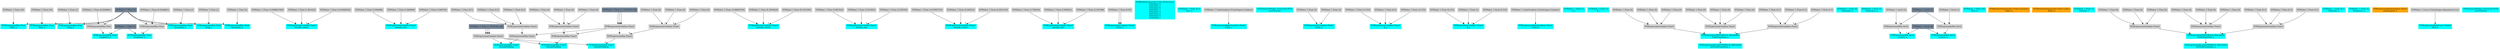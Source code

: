 digraph G {
node0 [shape="box" color="cyan" style="filled" label="VFXExpressionMax Float
Rate_a"]
node1 [shape="box" color="lightgray" style="filled" label="VFXValue`1 Float (16)"]
node2 [shape="box" color="lightslategray" style="filled" label="VFXValue`1 Float (0)"]
node3 [shape="box" color="cyan" style="filled" label="VFXExpressionMax Float
Rate_a"]
node4 [shape="box" color="lightgray" style="filled" label="VFXValue`1 Float (10)"]
node5 [shape="box" color="cyan" style="filled" label="VFXExpressionCombine Float3
bounds_center"]
node6 [shape="box" color="lightgray" style="filled" label="VFXValue`1 Float (-0.008661509)"]
node7 [shape="box" color="lightgray" style="filled" label="VFXValue`1 Float (1.401422)"]
node8 [shape="box" color="lightgray" style="filled" label="VFXValue`1 Float (-0.01848245)"]
node9 [shape="box" color="cyan" style="filled" label="VFXExpressionCombine Float3
bounds_size"]
node10 [shape="box" color="lightgray" style="filled" label="VFXValue`1 Float (3.004998)"]
node11 [shape="box" color="lightgray" style="filled" label="VFXValue`1 Float (3.960069)"]
node12 [shape="box" color="lightgray" style="filled" label="VFXValue`1 Float (3.060745)"]
node13 [shape="box" color="cyan" style="filled" label="VFXExpressionMin Float3
boundsPadding"]
node14 [shape="box" color="lightgray" style="filled" label="VFXExpressionMax Float3"]
node15 [shape="box" color="lightgray" style="filled" label="VFXExpressionCombine Float3"]
node16 [shape="box" color="lightgray" style="filled" label="VFXValue`1 Float (0.5)"]
node17 [shape="box" color="lightgray" style="filled" label="VFXValue`1 Float (0.5)"]
node18 [shape="box" color="lightgray" style="filled" label="VFXValue`1 Float (0.5)"]
node19 [shape="box" color="lightgray" style="filled" label="VFXExpressionCombine Float3"]
node20 [shape="box" color="lightslategray" style="filled" label="VFXValue`1 Float (-1.701412E+38)"]
node21 [shape="box" color="lightgray" style="filled" label="VFXExpressionCombine Float3"]
node22 [shape="box" color="lightslategray" style="filled" label="VFXValue`1 Float (1.701412E+38)"]
node23 [shape="box" color="cyan" style="filled" label="VFXExpressionCombine Float3
bounds_center"]
node24 [shape="box" color="lightgray" style="filled" label="VFXValue`1 Float (-0.08967018)"]
node25 [shape="box" color="lightgray" style="filled" label="VFXValue`1 Float (0.3930029)"]
node26 [shape="box" color="lightgray" style="filled" label="VFXValue`1 Float (0.1912585)"]
node27 [shape="box" color="cyan" style="filled" label="VFXExpressionCombine Float3
bounds_size"]
node28 [shape="box" color="lightgray" style="filled" label="VFXValue`1 Float (3.687424)"]
node29 [shape="box" color="lightgray" style="filled" label="VFXValue`1 Float (3.051853)"]
node30 [shape="box" color="lightgray" style="filled" label="VFXValue`1 Float (2.478354)"]
node31 [shape="box" color="cyan" style="filled" label="VFXExpressionMin Float3
boundsPadding"]
node32 [shape="box" color="lightgray" style="filled" label="VFXExpressionMax Float3"]
node33 [shape="box" color="lightgray" style="filled" label="VFXExpressionCombine Float3"]
node34 [shape="box" color="lightgray" style="filled" label="VFXValue`1 Float (0)"]
node35 [shape="box" color="lightgray" style="filled" label="VFXValue`1 Float (0)"]
node36 [shape="box" color="lightgray" style="filled" label="VFXValue`1 Float (0)"]
node37 [shape="box" color="cyan" style="filled" label="VFXExpressionCombine Float3
bounds_center"]
node38 [shape="box" color="lightgray" style="filled" label="VFXValue`1 Float (-0.07987535)"]
node39 [shape="box" color="lightgray" style="filled" label="VFXValue`1 Float (0.369233)"]
node40 [shape="box" color="lightgray" style="filled" label="VFXValue`1 Float (0.2012136)"]
node41 [shape="box" color="cyan" style="filled" label="VFXExpressionCombine Float3
bounds_size"]
node42 [shape="box" color="lightgray" style="filled" label="VFXValue`1 Float (3.709438)"]
node43 [shape="box" color="lightgray" style="filled" label="VFXValue`1 Float (3.099251)"]
node44 [shape="box" color="lightgray" style="filled" label="VFXValue`1 Float (2.547388)"]
node45 [shape="box" color="cyan" style="filled" label="VFXExpressionMin Float3
boundsPadding"]
node46 [shape="box" color="lightgray" style="filled" label="VFXExpressionMax Float3"]
node47 [shape="box" color="lightgray" style="filled" label="VFXExpressionCombine Float3"]
node48 [shape="box" color="lightgray" style="filled" label="VFXValue`1 Float (0)"]
node49 [shape="box" color="lightgray" style="filled" label="VFXValue`1 Float (0)"]
node50 [shape="box" color="lightgray" style="filled" label="VFXValue`1 Float (0)"]
node51 [shape="box" color="cyan" style="filled" label="VFXExpressionCombine Float2
Scale_a"]
node52 [shape="box" color="lightgray" style="filled" label="VFXValue`1 Float (0.95)"]
node53 [shape="box" color="cyan" style="filled" label="VFXBuiltInExpression Float (DeltaTime)
deltaTime_b
deltaTime_a
deltaTime_b
deltaTime_c
deltaTime_d
deltaTime_a
deltaTime_b
deltaTime_c"]
node54 [shape="box" color="cyan" style="filled" label="VFXValue`1 Float (0.5)
Size_b"]
node55 [shape="box" color="cyan" style="filled" label="VFXExpressionBakeGradient Float2
Color_c"]
node56 [shape="box" color="lightgray" style="filled" label="VFXValue`1 ColorGradient (UnityEngine.Gradient)"]
node57 [shape="box" color="cyan" style="filled" label="VFXTexture2DValue Texture2D (970)
mainTexture"]
node58 [shape="box" color="cyan" style="filled" label="VFXExpressionCombine Float2
Scale_a"]
node59 [shape="box" color="lightgray" style="filled" label="VFXValue`1 Float (2)"]
node60 [shape="box" color="lightgray" style="filled" label="VFXValue`1 Float (2)"]
node61 [shape="box" color="cyan" style="filled" label="VFXExpressionCombine Float3
A_a"]
node62 [shape="box" color="lightgray" style="filled" label="VFXValue`1 Float (-0.333)"]
node63 [shape="box" color="lightgray" style="filled" label="VFXValue`1 Float (0.2)"]
node64 [shape="box" color="lightgray" style="filled" label="VFXValue`1 Float (-0.333)"]
node65 [shape="box" color="cyan" style="filled" label="VFXExpressionCombine Float3
B_a"]
node66 [shape="box" color="lightgray" style="filled" label="VFXValue`1 Float (0.333)"]
node67 [shape="box" color="lightgray" style="filled" label="VFXValue`1 Float (1)"]
node68 [shape="box" color="lightgray" style="filled" label="VFXValue`1 Float (0.333)"]
node69 [shape="box" color="cyan" style="filled" label="VFXExpressionBakeGradient Float2
Color_b"]
node70 [shape="box" color="lightgray" style="filled" label="VFXValue`1 ColorGradient (UnityEngine.Gradient)"]
node71 [shape="box" color="cyan" style="filled" label="VFXValue`1 Float (1)
A_c"]
node72 [shape="box" color="cyan" style="filled" label="VFXValue`1 Float (3)
B_c"]
node73 [shape="box" color="cyan" style="filled" label="VFXExpressionInverseTRSMatrix Matrix4x4
InvFieldTransform_a"]
node74 [shape="box" color="cyan" style="filled" label="VFXExpressionTRSToMatrix Matrix4x4
FieldTransform_a"]
node75 [shape="box" color="lightgray" style="filled" label="VFXExpressionCombine Float3"]
node76 [shape="box" color="lightgray" style="filled" label="VFXValue`1 Float (0)"]
node77 [shape="box" color="lightgray" style="filled" label="VFXValue`1 Float (0)"]
node78 [shape="box" color="lightgray" style="filled" label="VFXValue`1 Float (0)"]
node79 [shape="box" color="lightgray" style="filled" label="VFXExpressionCombine Float3"]
node80 [shape="box" color="lightgray" style="filled" label="VFXValue`1 Float (0)"]
node81 [shape="box" color="lightgray" style="filled" label="VFXValue`1 Float (0)"]
node82 [shape="box" color="lightgray" style="filled" label="VFXValue`1 Float (0)"]
node83 [shape="box" color="lightgray" style="filled" label="VFXExpressionCombine Float3"]
node84 [shape="box" color="lightgray" style="filled" label="VFXValue`1 Float (0.3)"]
node85 [shape="box" color="lightgray" style="filled" label="VFXValue`1 Float (0.3)"]
node86 [shape="box" color="lightgray" style="filled" label="VFXValue`1 Float (0.3)"]
node87 [shape="box" color="cyan" style="filled" label="VFXValue`1 Float (5)
Intensity_a"]
node88 [shape="box" color="cyan" style="filled" label="VFXExpressionMax Float
Drag_a"]
node89 [shape="box" color="lightgray" style="filled" label="VFXValue`1 Float (1)"]
node90 [shape="box" color="cyan" style="filled" label="VFXValue`1 Float (1)
frequency_a"]
node91 [shape="box" color="cyan" style="filled" label="VFXExpressionMin Int32
octaves_a"]
node92 [shape="box" color="lightgray" style="filled" label="VFXExpressionMax Int32"]
node93 [shape="box" color="lightgray" style="filled" label="VFXValue`1 Int32 (3)"]
node94 [shape="box" color="lightslategray" style="filled" label="VFXValue`1 Int32 (1)"]
node95 [shape="box" color="lightslategray" style="filled" label="VFXValue`1 Int32 (8)"]
node96 [shape="box" color="cyan" style="filled" label="VFXExpressionMin Float
roughness_a"]
node97 [shape="box" color="lightgray" style="filled" label="VFXExpressionMax Float"]
node98 [shape="box" color="lightgray" style="filled" label="VFXValue`1 Float (0.8348661)"]
node99 [shape="box" color="lightslategray" style="filled" label="VFXValue`1 Float (1)"]
node100 [shape="box" color="cyan" style="filled" label="VFXExpressionMax Float
lacunarity_a"]
node101 [shape="box" color="lightgray" style="filled" label="VFXValue`1 Float (2)"]
node102 [shape="box" color="cyan" style="filled" label="VFXValue`1 Float (30)
Rate_b"]
node103 [shape="box" color="orange" style="filled" label="VFXAttributeExpression Float3 (position)
Value_a"]
node104 [shape="box" color="orange" style="filled" label="VFXAttributeExpression Float3 (color)
Value_b"]
node105 [shape="box" color="cyan" style="filled" label="VFXValue`1 Float (3)
Lifetime_c"]
node106 [shape="box" color="cyan" style="filled" label="VFXExpressionInverseTRSMatrix Matrix4x4
InvFieldTransform_a"]
node107 [shape="box" color="cyan" style="filled" label="VFXExpressionTRSToMatrix Matrix4x4
FieldTransform_a"]
node108 [shape="box" color="lightgray" style="filled" label="VFXExpressionCombine Float3"]
node109 [shape="box" color="lightgray" style="filled" label="VFXValue`1 Float (0)"]
node110 [shape="box" color="lightgray" style="filled" label="VFXValue`1 Float (0)"]
node111 [shape="box" color="lightgray" style="filled" label="VFXValue`1 Float (0)"]
node112 [shape="box" color="lightgray" style="filled" label="VFXExpressionCombine Float3"]
node113 [shape="box" color="lightgray" style="filled" label="VFXValue`1 Float (0)"]
node114 [shape="box" color="lightgray" style="filled" label="VFXValue`1 Float (0)"]
node115 [shape="box" color="lightgray" style="filled" label="VFXValue`1 Float (0)"]
node116 [shape="box" color="lightgray" style="filled" label="VFXExpressionCombine Float3"]
node117 [shape="box" color="lightgray" style="filled" label="VFXValue`1 Float (0.3)"]
node118 [shape="box" color="lightgray" style="filled" label="VFXValue`1 Float (0.3)"]
node119 [shape="box" color="lightgray" style="filled" label="VFXValue`1 Float (0.3)"]
node120 [shape="box" color="cyan" style="filled" label="VFXValue`1 Float (0.1)
Intensity_a"]
node121 [shape="box" color="cyan" style="filled" label="VFXExpressionMax Float
Drag_a"]
node122 [shape="box" color="lightgray" style="filled" label="VFXValue`1 Float (1)"]
node123 [shape="box" color="cyan" style="filled" label="VFXValue`1 Float (1)
frequency_a"]
node124 [shape="box" color="cyan" style="filled" label="VFXExpressionMin Int32
octaves_a"]
node125 [shape="box" color="lightgray" style="filled" label="VFXExpressionMax Int32"]
node126 [shape="box" color="lightgray" style="filled" label="VFXValue`1 Int32 (1)"]
node127 [shape="box" color="cyan" style="filled" label="VFXExpressionMin Float
roughness_a"]
node128 [shape="box" color="lightgray" style="filled" label="VFXExpressionMax Float"]
node129 [shape="box" color="lightgray" style="filled" label="VFXValue`1 Float (0.8348661)"]
node130 [shape="box" color="cyan" style="filled" label="VFXExpressionMax Float
lacunarity_a"]
node131 [shape="box" color="lightgray" style="filled" label="VFXValue`1 Float (2)"]
node132 [shape="box" color="orange" style="filled" label="VFXExpressionStripTangent Float3
stripTangent_a"]
node133 [shape="box" color="cyan" style="filled" label="VFXExpressionBakeCurve Float4
Size_b"]
node134 [shape="box" color="lightgray" style="filled" label="VFXValue`1 Curve (UnityEngine.AnimationCurve)"]
node135 [shape="box" color="cyan" style="filled" label="VFXTexture2DValue Texture2D (970)
mainTexture"]
node1 -> node0 [headlabel="0"]
node2 -> node0 [headlabel="1"]
node4 -> node3 [headlabel="0"]
node2 -> node3 [headlabel="1"]
node6 -> node5 [headlabel="0"]
node7 -> node5 [headlabel="1"]
node8 -> node5 [headlabel="2"]
node10 -> node9 [headlabel="0"]
node11 -> node9 [headlabel="1"]
node12 -> node9 [headlabel="2"]
node14 -> node13 [headlabel="0"]
node21 -> node13 [headlabel="1"]
node15 -> node14 [headlabel="0"]
node19 -> node14 [headlabel="1"]
node16 -> node15 [headlabel="0"]
node17 -> node15 [headlabel="1"]
node18 -> node15 [headlabel="2"]
node20 -> node19 [headlabel="0"]
node20 -> node19 [headlabel="1"]
node20 -> node19 [headlabel="2"]
node22 -> node21 [headlabel="0"]
node22 -> node21 [headlabel="1"]
node22 -> node21 [headlabel="2"]
node24 -> node23 [headlabel="0"]
node25 -> node23 [headlabel="1"]
node26 -> node23 [headlabel="2"]
node28 -> node27 [headlabel="0"]
node29 -> node27 [headlabel="1"]
node30 -> node27 [headlabel="2"]
node32 -> node31 [headlabel="0"]
node21 -> node31 [headlabel="1"]
node33 -> node32 [headlabel="0"]
node19 -> node32 [headlabel="1"]
node34 -> node33 [headlabel="0"]
node35 -> node33 [headlabel="1"]
node36 -> node33 [headlabel="2"]
node38 -> node37 [headlabel="0"]
node39 -> node37 [headlabel="1"]
node40 -> node37 [headlabel="2"]
node42 -> node41 [headlabel="0"]
node43 -> node41 [headlabel="1"]
node44 -> node41 [headlabel="2"]
node46 -> node45 [headlabel="0"]
node21 -> node45 [headlabel="1"]
node47 -> node46 [headlabel="0"]
node19 -> node46 [headlabel="1"]
node48 -> node47 [headlabel="0"]
node49 -> node47 [headlabel="1"]
node50 -> node47 [headlabel="2"]
node52 -> node51 [headlabel="0"]
node52 -> node51 [headlabel="1"]
node56 -> node55 
node59 -> node58 [headlabel="0"]
node60 -> node58 [headlabel="1"]
node62 -> node61 [headlabel="0"]
node63 -> node61 [headlabel="1"]
node64 -> node61 [headlabel="2"]
node66 -> node65 [headlabel="0"]
node67 -> node65 [headlabel="1"]
node68 -> node65 [headlabel="2"]
node70 -> node69 
node74 -> node73 
node75 -> node74 [headlabel="0"]
node79 -> node74 [headlabel="1"]
node83 -> node74 [headlabel="2"]
node76 -> node75 [headlabel="0"]
node77 -> node75 [headlabel="1"]
node78 -> node75 [headlabel="2"]
node80 -> node79 [headlabel="0"]
node81 -> node79 [headlabel="1"]
node82 -> node79 [headlabel="2"]
node84 -> node83 [headlabel="0"]
node85 -> node83 [headlabel="1"]
node86 -> node83 [headlabel="2"]
node89 -> node88 [headlabel="0"]
node2 -> node88 [headlabel="1"]
node92 -> node91 [headlabel="0"]
node95 -> node91 [headlabel="1"]
node93 -> node92 [headlabel="0"]
node94 -> node92 [headlabel="1"]
node97 -> node96 [headlabel="0"]
node99 -> node96 [headlabel="1"]
node98 -> node97 [headlabel="0"]
node2 -> node97 [headlabel="1"]
node101 -> node100 [headlabel="0"]
node2 -> node100 [headlabel="1"]
node107 -> node106 
node108 -> node107 [headlabel="0"]
node112 -> node107 [headlabel="1"]
node116 -> node107 [headlabel="2"]
node109 -> node108 [headlabel="0"]
node110 -> node108 [headlabel="1"]
node111 -> node108 [headlabel="2"]
node113 -> node112 [headlabel="0"]
node114 -> node112 [headlabel="1"]
node115 -> node112 [headlabel="2"]
node117 -> node116 [headlabel="0"]
node118 -> node116 [headlabel="1"]
node119 -> node116 [headlabel="2"]
node122 -> node121 [headlabel="0"]
node2 -> node121 [headlabel="1"]
node125 -> node124 [headlabel="0"]
node95 -> node124 [headlabel="1"]
node126 -> node125 [headlabel="0"]
node94 -> node125 [headlabel="1"]
node128 -> node127 [headlabel="0"]
node99 -> node127 [headlabel="1"]
node129 -> node128 [headlabel="0"]
node2 -> node128 [headlabel="1"]
node131 -> node130 [headlabel="0"]
node2 -> node130 [headlabel="1"]
node134 -> node133 
}
